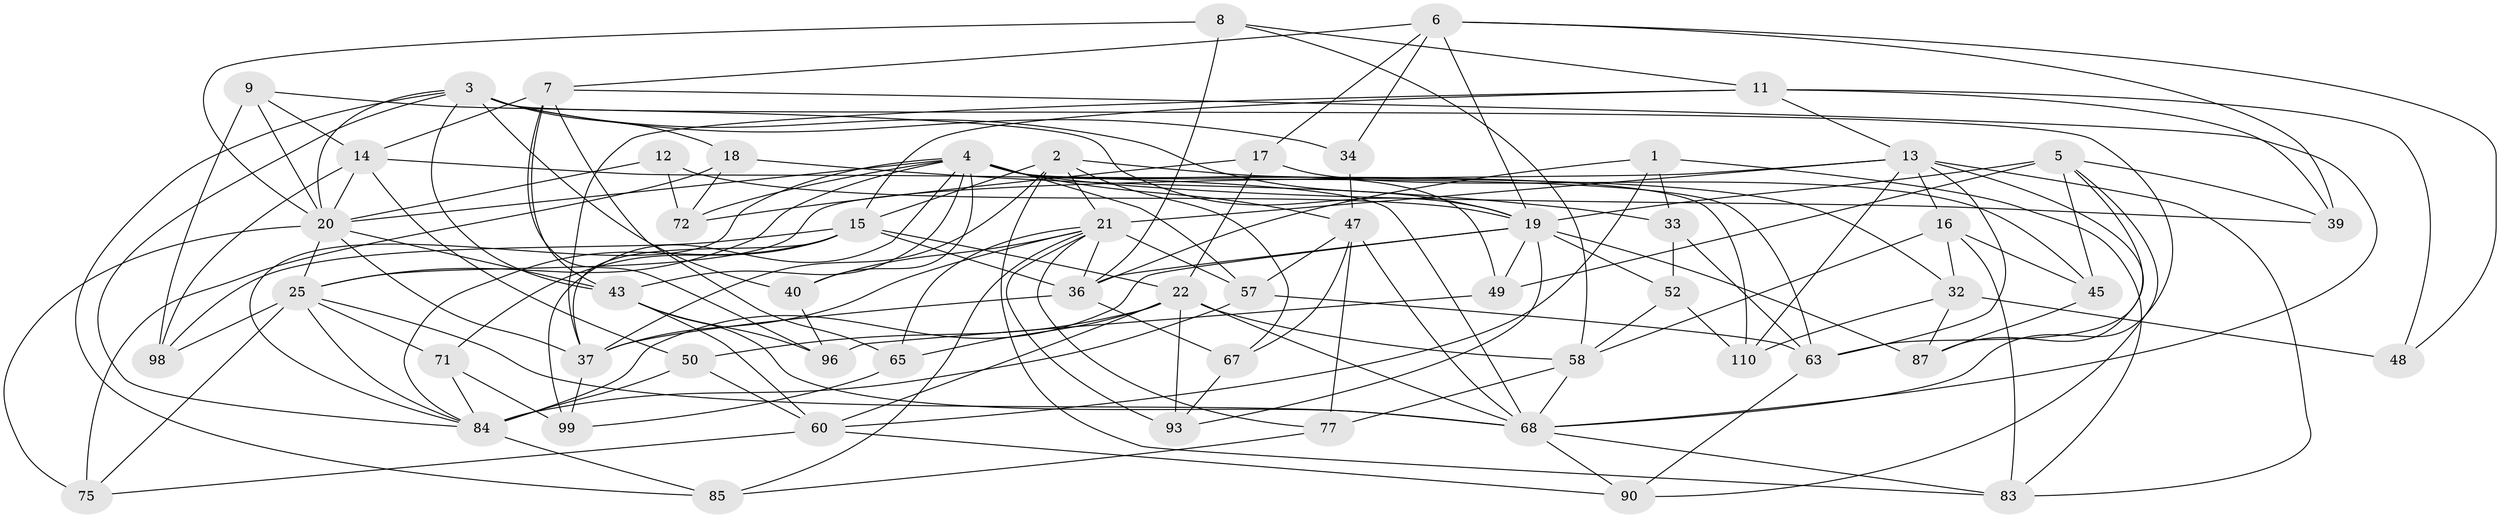 // original degree distribution, {4: 1.0}
// Generated by graph-tools (version 1.1) at 2025/16/03/09/25 04:16:28]
// undirected, 57 vertices, 159 edges
graph export_dot {
graph [start="1"]
  node [color=gray90,style=filled];
  1;
  2 [super="+26"];
  3 [super="+94+29"];
  4 [super="+56+10"];
  5 [super="+46+91"];
  6 [super="+61"];
  7 [super="+53"];
  8;
  9;
  11 [super="+89"];
  12;
  13 [super="+27+41"];
  14 [super="+59"];
  15 [super="+24+28"];
  16 [super="+42"];
  17;
  18;
  19 [super="+102+100+62"];
  20 [super="+38+23"];
  21 [super="+31"];
  22 [super="+54"];
  25 [super="+35+86"];
  32 [super="+108"];
  33;
  34;
  36 [super="+44+76"];
  37 [super="+111+88"];
  39;
  40;
  43 [super="+80"];
  45;
  47 [super="+51"];
  48;
  49;
  50;
  52;
  57 [super="+106"];
  58 [super="+105"];
  60 [super="+81"];
  63 [super="+74"];
  65;
  67;
  68 [super="+97"];
  71;
  72;
  75;
  77;
  83 [super="+95"];
  84 [super="+101+104"];
  85;
  87;
  90;
  93;
  96;
  98;
  99;
  110;
  1 -- 60;
  1 -- 33;
  1 -- 36;
  1 -- 83;
  2 -- 21;
  2 -- 37;
  2 -- 32;
  2 -- 67;
  2 -- 83;
  2 -- 15;
  3 -- 18;
  3 -- 19;
  3 -- 34 [weight=2];
  3 -- 20;
  3 -- 85;
  3 -- 84;
  3 -- 40;
  3 -- 43;
  3 -- 68;
  4 -- 57;
  4 -- 63;
  4 -- 99;
  4 -- 39;
  4 -- 40;
  4 -- 72;
  4 -- 110;
  4 -- 49;
  4 -- 25;
  4 -- 43;
  4 -- 84;
  4 -- 47;
  4 -- 20 [weight=2];
  5 -- 49;
  5 -- 39;
  5 -- 90;
  5 -- 19 [weight=3];
  5 -- 45;
  5 -- 63;
  6 -- 48;
  6 -- 34;
  6 -- 39;
  6 -- 17;
  6 -- 19;
  6 -- 7;
  7 -- 65;
  7 -- 14;
  7 -- 43;
  7 -- 96;
  7 -- 68;
  8 -- 58;
  8 -- 11;
  8 -- 36;
  8 -- 20;
  9 -- 14;
  9 -- 20;
  9 -- 98;
  9 -- 19;
  11 -- 48;
  11 -- 13;
  11 -- 37;
  11 -- 39;
  11 -- 15;
  12 -- 72;
  12 -- 19 [weight=2];
  12 -- 20;
  13 -- 110;
  13 -- 25;
  13 -- 16;
  13 -- 21;
  13 -- 87;
  13 -- 63;
  13 -- 83;
  14 -- 50;
  14 -- 68;
  14 -- 98;
  14 -- 20;
  15 -- 71;
  15 -- 98;
  15 -- 36;
  15 -- 37;
  15 -- 84;
  15 -- 22;
  16 -- 45;
  16 -- 32;
  16 -- 58;
  16 -- 83 [weight=2];
  17 -- 45;
  17 -- 22;
  17 -- 72;
  18 -- 72;
  18 -- 33;
  18 -- 75;
  19 -- 36;
  19 -- 49;
  19 -- 93;
  19 -- 52;
  19 -- 87;
  19 -- 84;
  20 -- 37;
  20 -- 75;
  20 -- 43 [weight=2];
  20 -- 25;
  21 -- 57;
  21 -- 65;
  21 -- 36 [weight=2];
  21 -- 37 [weight=2];
  21 -- 40;
  21 -- 77;
  21 -- 85;
  21 -- 93;
  22 -- 93;
  22 -- 50;
  22 -- 65;
  22 -- 58;
  22 -- 60;
  22 -- 68;
  25 -- 84;
  25 -- 98;
  25 -- 75;
  25 -- 71;
  25 -- 68;
  32 -- 87;
  32 -- 48 [weight=2];
  32 -- 110;
  33 -- 52;
  33 -- 63;
  34 -- 47;
  36 -- 67;
  36 -- 37;
  37 -- 99;
  40 -- 96;
  43 -- 96;
  43 -- 60;
  43 -- 68;
  45 -- 87;
  47 -- 77;
  47 -- 67;
  47 -- 57;
  47 -- 68;
  49 -- 96;
  50 -- 60;
  50 -- 84;
  52 -- 58;
  52 -- 110;
  57 -- 63;
  57 -- 84 [weight=2];
  58 -- 68;
  58 -- 77;
  60 -- 90;
  60 -- 75;
  63 -- 90;
  65 -- 99;
  67 -- 93;
  68 -- 83;
  68 -- 90;
  71 -- 99;
  71 -- 84;
  77 -- 85;
  84 -- 85;
}
